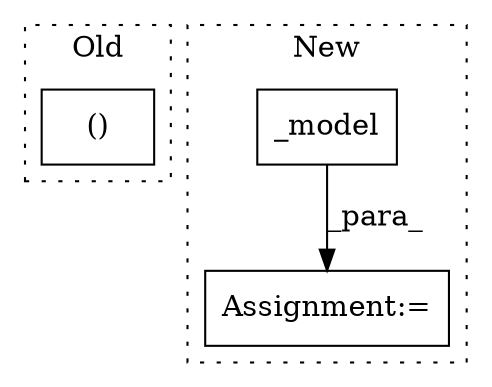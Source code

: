digraph G {
subgraph cluster0 {
1 [label="()" a="106" s="847" l="26" shape="box"];
label = "Old";
style="dotted";
}
subgraph cluster1 {
2 [label="_model" a="32" s="1123,1131" l="7,1" shape="box"];
3 [label="Assignment:=" a="7" s="1117" l="1" shape="box"];
label = "New";
style="dotted";
}
2 -> 3 [label="_para_"];
}